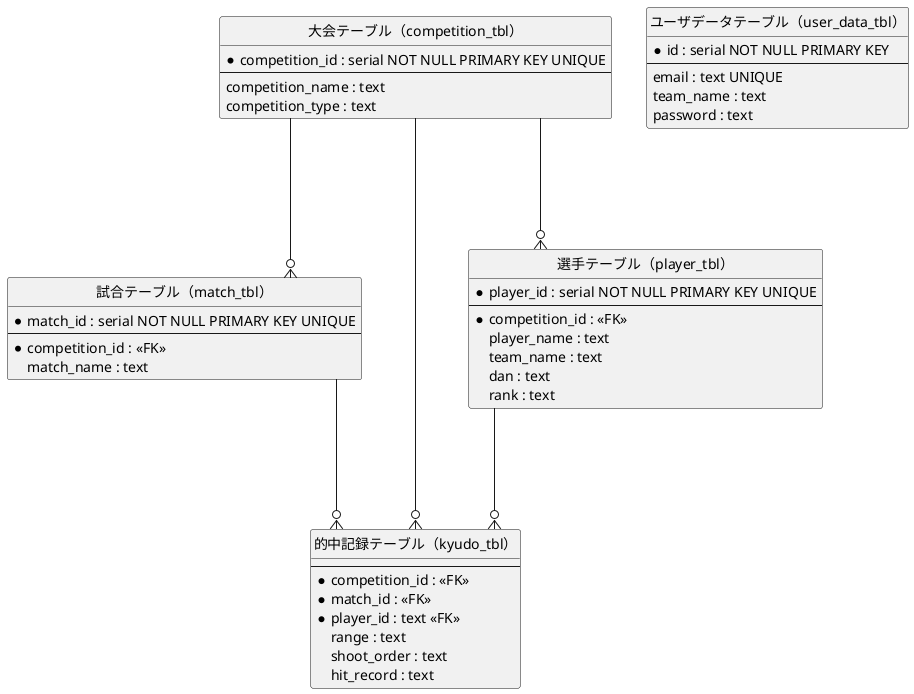 @startuml er_diagram

' hide the spot
hide circle

' avoid problems with angled crows feet
skinparam linetype ortho

entity "大会テーブル（competition_tbl）" as competition_tbl {
  *competition_id : serial NOT NULL PRIMARY KEY UNIQUE
  --
  competition_name : text
  competition_type : text
}

entity "試合テーブル（match_tbl）" as match_tbl {
  *match_id : serial NOT NULL PRIMARY KEY UNIQUE
  --
  *competition_id : <<FK>>
  match_name : text
}

entity "的中記録テーブル（kyudo_tbl）" as hit_record_tbl {
  --
  *competition_id : <<FK>>
  *match_id : <<FK>>
  *player_id : text <<FK>>
  range : text
  shoot_order : text
  hit_record : text
}

entity "選手テーブル（player_tbl）" as player_tbl {
  *player_id : serial NOT NULL PRIMARY KEY UNIQUE
  --
  *competition_id : <<FK>>
  player_name : text
  team_name : text
  dan : text
  rank : text
}

entity "ユーザデータテーブル（user_data_tbl）" as user_data_tbl {
  *id : serial NOT NULL PRIMARY KEY
  --
  email : text UNIQUE
  team_name : text
  password : text
}

competition_tbl ---o{ match_tbl
match_tbl ---o{ hit_record_tbl
player_tbl ---o{ hit_record_tbl
competition_tbl ---o{ hit_record_tbl
competition_tbl ---o{ player_tbl

@enduml